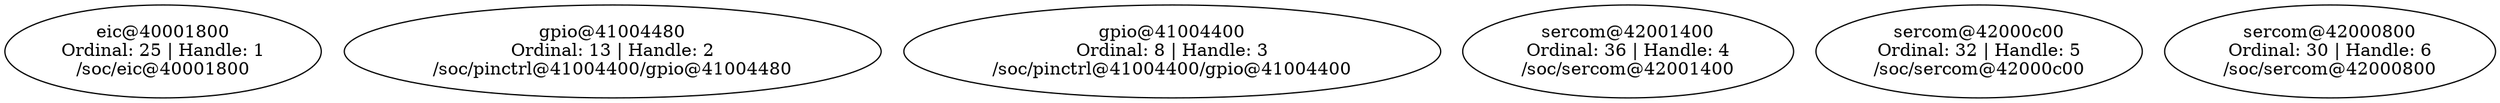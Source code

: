 // /home/ruben/Projects/zephyr/app_blink_timer/build/zephyr/zephyr_pre0.elf
digraph "Device dependency graph" {
	25 [label="eic@40001800\nOrdinal: 25 | Handle: 1\n/soc/eic@40001800"]
	13 [label="gpio@41004480\nOrdinal: 13 | Handle: 2\n/soc/pinctrl@41004400/gpio@41004480"]
	8 [label="gpio@41004400\nOrdinal: 8 | Handle: 3\n/soc/pinctrl@41004400/gpio@41004400"]
	36 [label="sercom@42001400\nOrdinal: 36 | Handle: 4\n/soc/sercom@42001400"]
	32 [label="sercom@42000c00\nOrdinal: 32 | Handle: 5\n/soc/sercom@42000c00"]
	30 [label="sercom@42000800\nOrdinal: 30 | Handle: 6\n/soc/sercom@42000800"]
}
